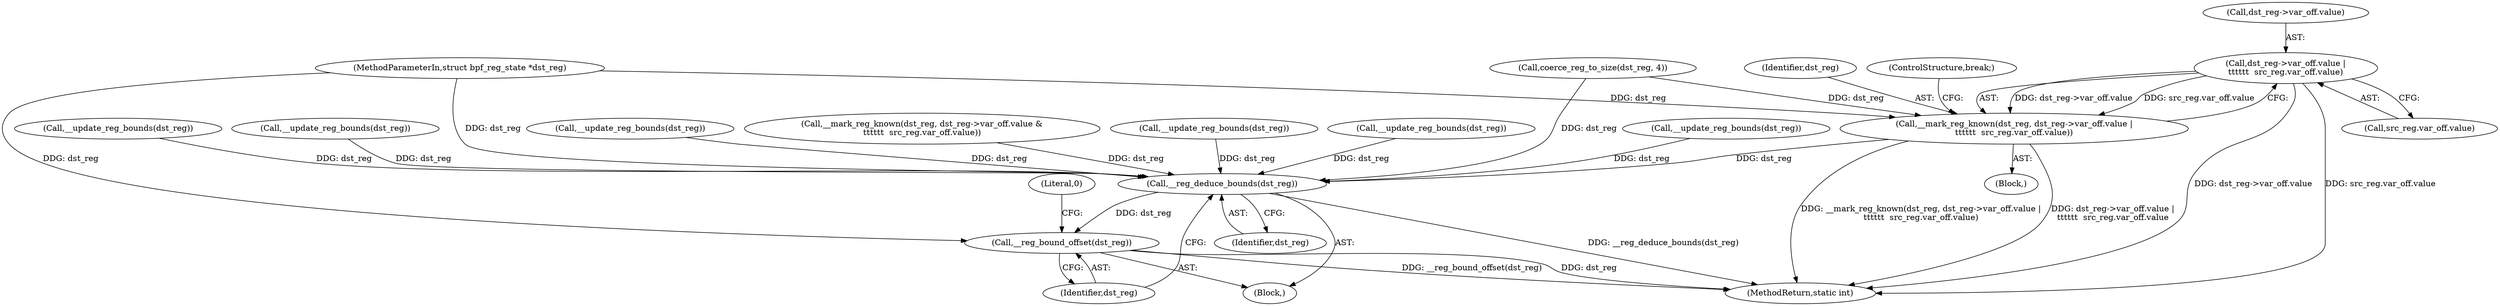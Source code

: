 digraph "0_linux_468f6eafa6c44cb2c5d8aad35e12f06c240a812a@pointer" {
"1000547" [label="(Call,dst_reg->var_off.value |\n\t\t\t\t\t\t  src_reg.var_off.value)"];
"1000545" [label="(Call,__mark_reg_known(dst_reg, dst_reg->var_off.value |\n\t\t\t\t\t\t  src_reg.var_off.value))"];
"1000765" [label="(Call,__reg_deduce_bounds(dst_reg))"];
"1000767" [label="(Call,__reg_bound_offset(dst_reg))"];
"1000547" [label="(Call,dst_reg->var_off.value |\n\t\t\t\t\t\t  src_reg.var_off.value)"];
"1000544" [label="(Block,)"];
"1000767" [label="(Call,__reg_bound_offset(dst_reg))"];
"1000545" [label="(Call,__mark_reg_known(dst_reg, dst_reg->var_off.value |\n\t\t\t\t\t\t  src_reg.var_off.value))"];
"1000699" [label="(Call,__update_reg_bounds(dst_reg))"];
"1000536" [label="(Call,__update_reg_bounds(dst_reg))"];
"1000765" [label="(Call,__reg_deduce_bounds(dst_reg))"];
"1000754" [label="(Call,__update_reg_bounds(dst_reg))"];
"1000553" [label="(Call,src_reg.var_off.value)"];
"1000129" [label="(Block,)"];
"1000546" [label="(Identifier,dst_reg)"];
"1000156" [label="(Call,coerce_reg_to_size(dst_reg, 4))"];
"1000766" [label="(Identifier,dst_reg)"];
"1000558" [label="(ControlStructure,break;)"];
"1000548" [label="(Call,dst_reg->var_off.value)"];
"1000771" [label="(MethodReturn,static int)"];
"1000768" [label="(Identifier,dst_reg)"];
"1000403" [label="(Call,__update_reg_bounds(dst_reg))"];
"1000456" [label="(Call,__mark_reg_known(dst_reg, dst_reg->var_off.value &\n\t\t\t\t\t\t  src_reg.var_off.value))"];
"1000127" [label="(MethodParameterIn,struct bpf_reg_state *dst_reg)"];
"1000387" [label="(Call,__update_reg_bounds(dst_reg))"];
"1000631" [label="(Call,__update_reg_bounds(dst_reg))"];
"1000770" [label="(Literal,0)"];
"1000547" -> "1000545"  [label="AST: "];
"1000547" -> "1000553"  [label="CFG: "];
"1000548" -> "1000547"  [label="AST: "];
"1000553" -> "1000547"  [label="AST: "];
"1000545" -> "1000547"  [label="CFG: "];
"1000547" -> "1000771"  [label="DDG: dst_reg->var_off.value"];
"1000547" -> "1000771"  [label="DDG: src_reg.var_off.value"];
"1000547" -> "1000545"  [label="DDG: dst_reg->var_off.value"];
"1000547" -> "1000545"  [label="DDG: src_reg.var_off.value"];
"1000545" -> "1000544"  [label="AST: "];
"1000546" -> "1000545"  [label="AST: "];
"1000558" -> "1000545"  [label="CFG: "];
"1000545" -> "1000771"  [label="DDG: __mark_reg_known(dst_reg, dst_reg->var_off.value |\n\t\t\t\t\t\t  src_reg.var_off.value)"];
"1000545" -> "1000771"  [label="DDG: dst_reg->var_off.value |\n\t\t\t\t\t\t  src_reg.var_off.value"];
"1000156" -> "1000545"  [label="DDG: dst_reg"];
"1000127" -> "1000545"  [label="DDG: dst_reg"];
"1000545" -> "1000765"  [label="DDG: dst_reg"];
"1000765" -> "1000129"  [label="AST: "];
"1000765" -> "1000766"  [label="CFG: "];
"1000766" -> "1000765"  [label="AST: "];
"1000768" -> "1000765"  [label="CFG: "];
"1000765" -> "1000771"  [label="DDG: __reg_deduce_bounds(dst_reg)"];
"1000699" -> "1000765"  [label="DDG: dst_reg"];
"1000156" -> "1000765"  [label="DDG: dst_reg"];
"1000403" -> "1000765"  [label="DDG: dst_reg"];
"1000754" -> "1000765"  [label="DDG: dst_reg"];
"1000387" -> "1000765"  [label="DDG: dst_reg"];
"1000536" -> "1000765"  [label="DDG: dst_reg"];
"1000456" -> "1000765"  [label="DDG: dst_reg"];
"1000631" -> "1000765"  [label="DDG: dst_reg"];
"1000127" -> "1000765"  [label="DDG: dst_reg"];
"1000765" -> "1000767"  [label="DDG: dst_reg"];
"1000767" -> "1000129"  [label="AST: "];
"1000767" -> "1000768"  [label="CFG: "];
"1000768" -> "1000767"  [label="AST: "];
"1000770" -> "1000767"  [label="CFG: "];
"1000767" -> "1000771"  [label="DDG: __reg_bound_offset(dst_reg)"];
"1000767" -> "1000771"  [label="DDG: dst_reg"];
"1000127" -> "1000767"  [label="DDG: dst_reg"];
}
